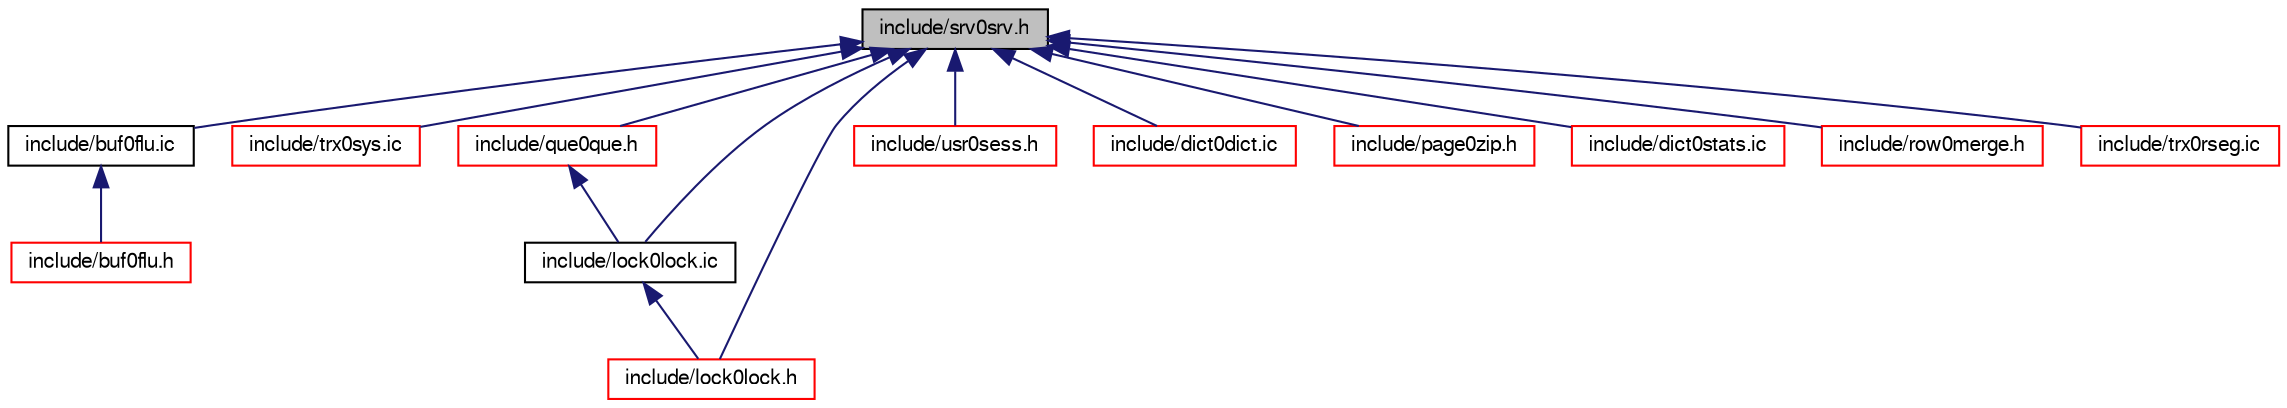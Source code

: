 digraph "include/srv0srv.h"
{
  bgcolor="transparent";
  edge [fontname="FreeSans",fontsize="10",labelfontname="FreeSans",labelfontsize="10"];
  node [fontname="FreeSans",fontsize="10",shape=record];
  Node1 [label="include/srv0srv.h",height=0.2,width=0.4,color="black", fillcolor="grey75", style="filled" fontcolor="black"];
  Node1 -> Node2 [dir="back",color="midnightblue",fontsize="10",style="solid",fontname="FreeSans"];
  Node2 [label="include/buf0flu.ic",height=0.2,width=0.4,color="black",URL="$buf0flu_8ic.html"];
  Node2 -> Node3 [dir="back",color="midnightblue",fontsize="10",style="solid",fontname="FreeSans"];
  Node3 [label="include/buf0flu.h",height=0.2,width=0.4,color="red",URL="$buf0flu_8h.html"];
  Node1 -> Node4 [dir="back",color="midnightblue",fontsize="10",style="solid",fontname="FreeSans"];
  Node4 [label="include/trx0sys.ic",height=0.2,width=0.4,color="red",URL="$trx0sys_8ic.html"];
  Node1 -> Node5 [dir="back",color="midnightblue",fontsize="10",style="solid",fontname="FreeSans"];
  Node5 [label="include/que0que.h",height=0.2,width=0.4,color="red",URL="$que0que_8h.html"];
  Node5 -> Node6 [dir="back",color="midnightblue",fontsize="10",style="solid",fontname="FreeSans"];
  Node6 [label="include/lock0lock.ic",height=0.2,width=0.4,color="black",URL="$lock0lock_8ic.html"];
  Node6 -> Node7 [dir="back",color="midnightblue",fontsize="10",style="solid",fontname="FreeSans"];
  Node7 [label="include/lock0lock.h",height=0.2,width=0.4,color="red",URL="$lock0lock_8h.html"];
  Node1 -> Node8 [dir="back",color="midnightblue",fontsize="10",style="solid",fontname="FreeSans"];
  Node8 [label="include/usr0sess.h",height=0.2,width=0.4,color="red",URL="$usr0sess_8h.html"];
  Node1 -> Node9 [dir="back",color="midnightblue",fontsize="10",style="solid",fontname="FreeSans"];
  Node9 [label="include/dict0dict.ic",height=0.2,width=0.4,color="red",URL="$dict0dict_8ic.html"];
  Node1 -> Node10 [dir="back",color="midnightblue",fontsize="10",style="solid",fontname="FreeSans"];
  Node10 [label="include/page0zip.h",height=0.2,width=0.4,color="red",URL="$page0zip_8h.html"];
  Node1 -> Node11 [dir="back",color="midnightblue",fontsize="10",style="solid",fontname="FreeSans"];
  Node11 [label="include/dict0stats.ic",height=0.2,width=0.4,color="red",URL="$dict0stats_8ic.html"];
  Node1 -> Node7 [dir="back",color="midnightblue",fontsize="10",style="solid",fontname="FreeSans"];
  Node1 -> Node6 [dir="back",color="midnightblue",fontsize="10",style="solid",fontname="FreeSans"];
  Node1 -> Node12 [dir="back",color="midnightblue",fontsize="10",style="solid",fontname="FreeSans"];
  Node12 [label="include/row0merge.h",height=0.2,width=0.4,color="red",URL="$row0merge_8h.html"];
  Node1 -> Node13 [dir="back",color="midnightblue",fontsize="10",style="solid",fontname="FreeSans"];
  Node13 [label="include/trx0rseg.ic",height=0.2,width=0.4,color="red",URL="$trx0rseg_8ic.html"];
}
